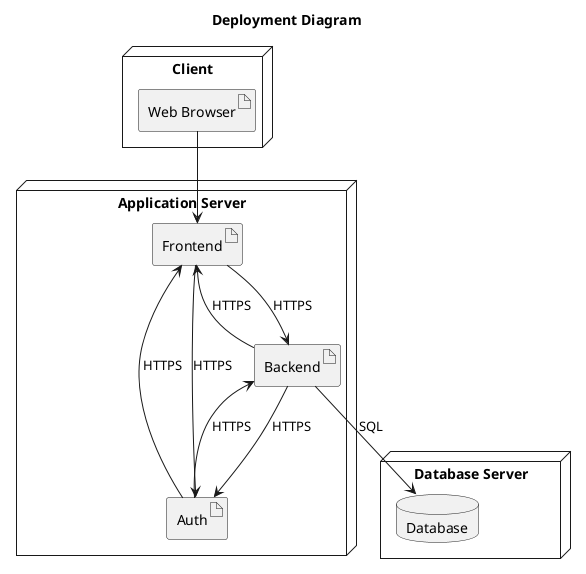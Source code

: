 @startuml "deployment"

title Deployment Diagram

node "Application Server" {
  artifact "Frontend" as frontend
  artifact "Backend" as backend
  artifact "Auth" as auth
}

node "Database Server" {
  database "Database" as db
}

node "Client" {
  artifact "Web Browser" as browser
}

browser --> frontend

frontend --> auth : HTTPS
auth --> frontend : HTTPS

frontend --> backend : HTTPS
backend --> frontend : HTTPS
backend --> auth : HTTPS
auth --> backend : HTTPS

backend --> db : SQL

@enduml
